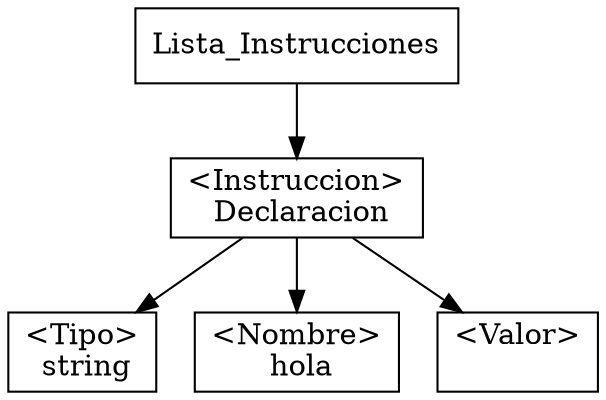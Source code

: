 
digraph G {
node[shape="box"];
start[label="Lista_Instrucciones"];

start -> nodo_1_0;

nodo_1_0[label="<Instruccion>\n Declaracion"];
tipo_1_0[label="<Tipo>\n string"];
nombre_1_0[label="<Nombre>\n hola"];
nodo_1_0 -> tipo_1_0;
nodo_1_0 -> nombre_1_0;
nodo_1_15[label="<Valor>\n "]
nodo_1_0 -> nodo_1_15
}